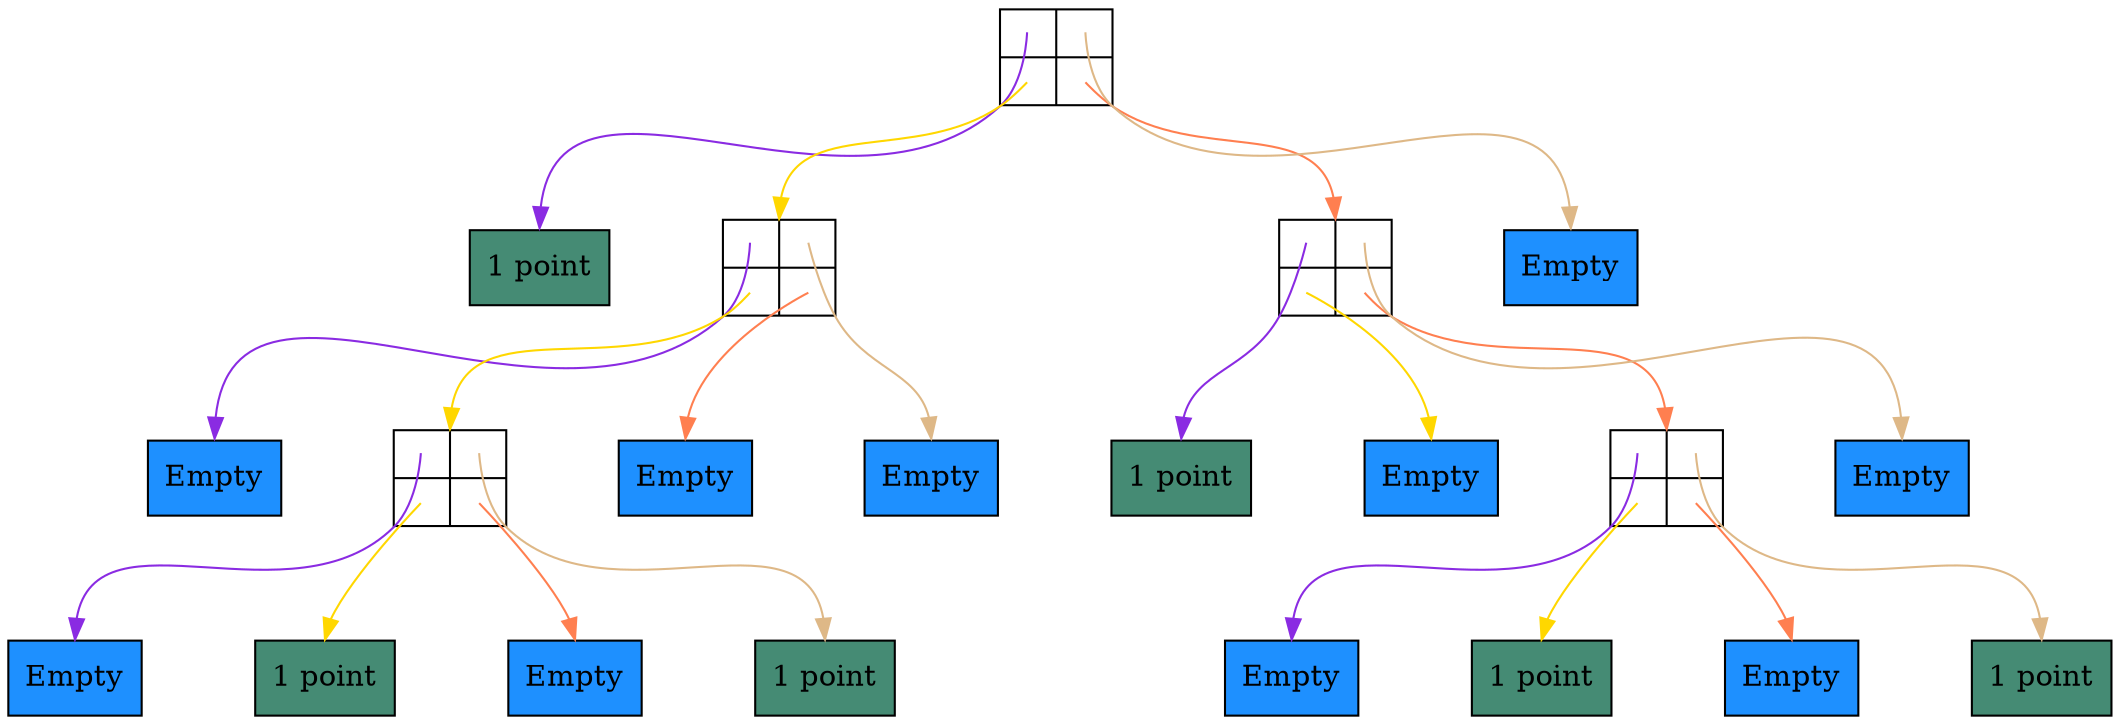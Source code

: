 digraph QuadTree {
	graph [ranksep=0.75, nodesep = 0.75];
	node [shape = record];

	n0x4a8a2b0 [label="{{<upleft>|<upright>}|{<downleft>|<downright>}}"];
	n0x4a8a2b0:upleft:c -> n0x4a8a9d0:n [headclip=false, tailclip=false, color=blueviolet]
	n0x4a8a2b0:downleft:c -> n0x4a8a940:n [headclip=false, tailclip=false, color=gold]
	n0x4a8a2b0:downright:c -> n0x4a8a8b0:n [headclip=false, tailclip=false, color=coral]
	n0x4a8a2b0:upright:c -> n0x4a8a820:n [headclip=false, tailclip=false, color=burlywood]
	n0x4a8a820 [style=filled, fillcolor=dodgerblue, label="Empty"];
	n0x4a8a8b0 [label="{{<upleft>|<upright>}|{<downleft>|<downright>}}"];
	n0x4a8a8b0:upleft:c -> n0x4a8b270:n [headclip=false, tailclip=false, color=blueviolet]
	n0x4a8a8b0:downleft:c -> n0x4a8b1e0:n [headclip=false, tailclip=false, color=gold]
	n0x4a8a8b0:downright:c -> n0x4a8b150:n [headclip=false, tailclip=false, color=coral]
	n0x4a8a8b0:upright:c -> n0x4a8b0c0:n [headclip=false, tailclip=false, color=burlywood]
	n0x4a8b0c0 [style=filled, fillcolor=dodgerblue, label="Empty"];
	n0x4a8b150 [label="{{<upleft>|<upright>}|{<downleft>|<downright>}}"];
	n0x4a8b150:upleft:c -> n0x4a8b550:n [headclip=false, tailclip=false, color=blueviolet]
	n0x4a8b150:downleft:c -> n0x4a8b4c0:n [headclip=false, tailclip=false, color=gold]
	n0x4a8b150:downright:c -> n0x4a8b430:n [headclip=false, tailclip=false, color=coral]
	n0x4a8b150:upright:c -> n0x4a8b3a0:n [headclip=false, tailclip=false, color=burlywood]
	n0x4a8b3a0 [style=filled, fillcolor=aquamarine4, label="1 point"];
	n0x4a8b430 [style=filled, fillcolor=dodgerblue, label="Empty"];
	n0x4a8b4c0 [style=filled, fillcolor=aquamarine4, label="1 point"];
	n0x4a8b550 [style=filled, fillcolor=dodgerblue, label="Empty"];
	n0x4a8b1e0 [style=filled, fillcolor=dodgerblue, label="Empty"];
	n0x4a8b270 [style=filled, fillcolor=aquamarine4, label="1 point"];
	n0x4a8a940 [label="{{<upleft>|<upright>}|{<downleft>|<downright>}}"];
	n0x4a8a940:upleft:c -> n0x4a8acb0:n [headclip=false, tailclip=false, color=blueviolet]
	n0x4a8a940:downleft:c -> n0x4a8ac20:n [headclip=false, tailclip=false, color=gold]
	n0x4a8a940:downright:c -> n0x4a8ab90:n [headclip=false, tailclip=false, color=coral]
	n0x4a8a940:upright:c -> n0x4a8ab00:n [headclip=false, tailclip=false, color=burlywood]
	n0x4a8ab00 [style=filled, fillcolor=dodgerblue, label="Empty"];
	n0x4a8ab90 [style=filled, fillcolor=dodgerblue, label="Empty"];
	n0x4a8ac20 [label="{{<upleft>|<upright>}|{<downleft>|<downright>}}"];
	n0x4a8ac20:upleft:c -> n0x4a8af40:n [headclip=false, tailclip=false, color=blueviolet]
	n0x4a8ac20:downleft:c -> n0x4a8aeb0:n [headclip=false, tailclip=false, color=gold]
	n0x4a8ac20:downright:c -> n0x4a8ae20:n [headclip=false, tailclip=false, color=coral]
	n0x4a8ac20:upright:c -> n0x4a8ad90:n [headclip=false, tailclip=false, color=burlywood]
	n0x4a8ad90 [style=filled, fillcolor=aquamarine4, label="1 point"];
	n0x4a8ae20 [style=filled, fillcolor=dodgerblue, label="Empty"];
	n0x4a8aeb0 [style=filled, fillcolor=aquamarine4, label="1 point"];
	n0x4a8af40 [style=filled, fillcolor=dodgerblue, label="Empty"];
	n0x4a8acb0 [style=filled, fillcolor=dodgerblue, label="Empty"];
	n0x4a8a9d0 [style=filled, fillcolor=aquamarine4, label="1 point"];

}
